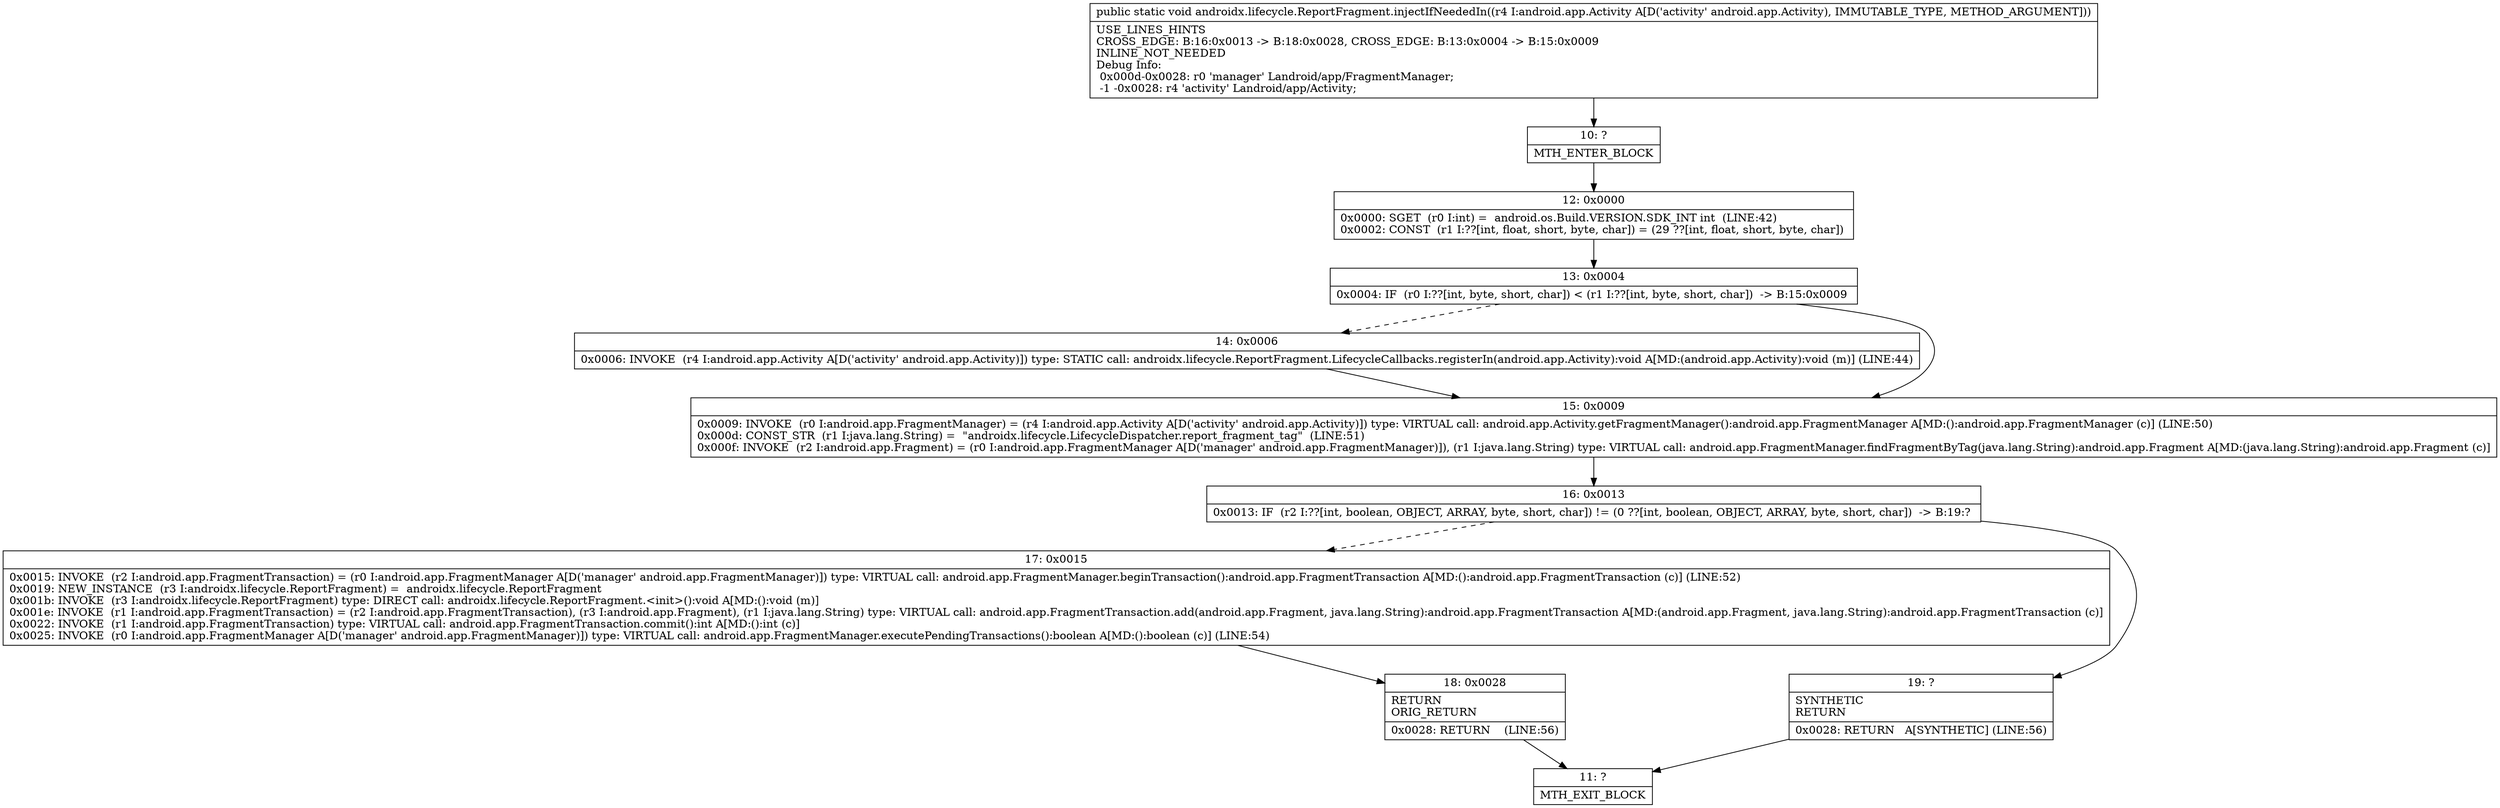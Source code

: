 digraph "CFG forandroidx.lifecycle.ReportFragment.injectIfNeededIn(Landroid\/app\/Activity;)V" {
Node_10 [shape=record,label="{10\:\ ?|MTH_ENTER_BLOCK\l}"];
Node_12 [shape=record,label="{12\:\ 0x0000|0x0000: SGET  (r0 I:int) =  android.os.Build.VERSION.SDK_INT int  (LINE:42)\l0x0002: CONST  (r1 I:??[int, float, short, byte, char]) = (29 ??[int, float, short, byte, char]) \l}"];
Node_13 [shape=record,label="{13\:\ 0x0004|0x0004: IF  (r0 I:??[int, byte, short, char]) \< (r1 I:??[int, byte, short, char])  \-\> B:15:0x0009 \l}"];
Node_14 [shape=record,label="{14\:\ 0x0006|0x0006: INVOKE  (r4 I:android.app.Activity A[D('activity' android.app.Activity)]) type: STATIC call: androidx.lifecycle.ReportFragment.LifecycleCallbacks.registerIn(android.app.Activity):void A[MD:(android.app.Activity):void (m)] (LINE:44)\l}"];
Node_15 [shape=record,label="{15\:\ 0x0009|0x0009: INVOKE  (r0 I:android.app.FragmentManager) = (r4 I:android.app.Activity A[D('activity' android.app.Activity)]) type: VIRTUAL call: android.app.Activity.getFragmentManager():android.app.FragmentManager A[MD:():android.app.FragmentManager (c)] (LINE:50)\l0x000d: CONST_STR  (r1 I:java.lang.String) =  \"androidx.lifecycle.LifecycleDispatcher.report_fragment_tag\"  (LINE:51)\l0x000f: INVOKE  (r2 I:android.app.Fragment) = (r0 I:android.app.FragmentManager A[D('manager' android.app.FragmentManager)]), (r1 I:java.lang.String) type: VIRTUAL call: android.app.FragmentManager.findFragmentByTag(java.lang.String):android.app.Fragment A[MD:(java.lang.String):android.app.Fragment (c)]\l}"];
Node_16 [shape=record,label="{16\:\ 0x0013|0x0013: IF  (r2 I:??[int, boolean, OBJECT, ARRAY, byte, short, char]) != (0 ??[int, boolean, OBJECT, ARRAY, byte, short, char])  \-\> B:19:? \l}"];
Node_17 [shape=record,label="{17\:\ 0x0015|0x0015: INVOKE  (r2 I:android.app.FragmentTransaction) = (r0 I:android.app.FragmentManager A[D('manager' android.app.FragmentManager)]) type: VIRTUAL call: android.app.FragmentManager.beginTransaction():android.app.FragmentTransaction A[MD:():android.app.FragmentTransaction (c)] (LINE:52)\l0x0019: NEW_INSTANCE  (r3 I:androidx.lifecycle.ReportFragment) =  androidx.lifecycle.ReportFragment \l0x001b: INVOKE  (r3 I:androidx.lifecycle.ReportFragment) type: DIRECT call: androidx.lifecycle.ReportFragment.\<init\>():void A[MD:():void (m)]\l0x001e: INVOKE  (r1 I:android.app.FragmentTransaction) = (r2 I:android.app.FragmentTransaction), (r3 I:android.app.Fragment), (r1 I:java.lang.String) type: VIRTUAL call: android.app.FragmentTransaction.add(android.app.Fragment, java.lang.String):android.app.FragmentTransaction A[MD:(android.app.Fragment, java.lang.String):android.app.FragmentTransaction (c)]\l0x0022: INVOKE  (r1 I:android.app.FragmentTransaction) type: VIRTUAL call: android.app.FragmentTransaction.commit():int A[MD:():int (c)]\l0x0025: INVOKE  (r0 I:android.app.FragmentManager A[D('manager' android.app.FragmentManager)]) type: VIRTUAL call: android.app.FragmentManager.executePendingTransactions():boolean A[MD:():boolean (c)] (LINE:54)\l}"];
Node_18 [shape=record,label="{18\:\ 0x0028|RETURN\lORIG_RETURN\l|0x0028: RETURN    (LINE:56)\l}"];
Node_11 [shape=record,label="{11\:\ ?|MTH_EXIT_BLOCK\l}"];
Node_19 [shape=record,label="{19\:\ ?|SYNTHETIC\lRETURN\l|0x0028: RETURN   A[SYNTHETIC] (LINE:56)\l}"];
MethodNode[shape=record,label="{public static void androidx.lifecycle.ReportFragment.injectIfNeededIn((r4 I:android.app.Activity A[D('activity' android.app.Activity), IMMUTABLE_TYPE, METHOD_ARGUMENT]))  | USE_LINES_HINTS\lCROSS_EDGE: B:16:0x0013 \-\> B:18:0x0028, CROSS_EDGE: B:13:0x0004 \-\> B:15:0x0009\lINLINE_NOT_NEEDED\lDebug Info:\l  0x000d\-0x0028: r0 'manager' Landroid\/app\/FragmentManager;\l  \-1 \-0x0028: r4 'activity' Landroid\/app\/Activity;\l}"];
MethodNode -> Node_10;Node_10 -> Node_12;
Node_12 -> Node_13;
Node_13 -> Node_14[style=dashed];
Node_13 -> Node_15;
Node_14 -> Node_15;
Node_15 -> Node_16;
Node_16 -> Node_17[style=dashed];
Node_16 -> Node_19;
Node_17 -> Node_18;
Node_18 -> Node_11;
Node_19 -> Node_11;
}

